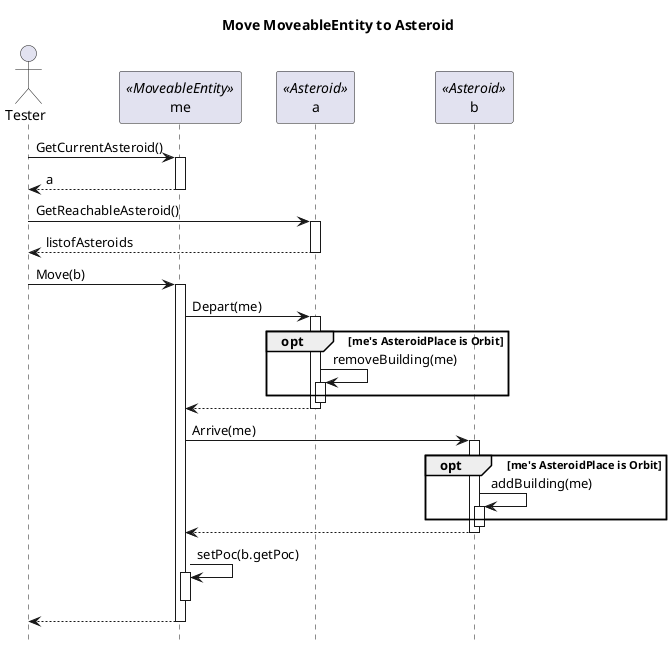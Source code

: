 @startuml
hide footbox
title Move MoveableEntity to Asteroid


actor Tester as Tester


participant me as me <<MoveableEntity>>

participant a as a <<Asteroid>>
participant b as b <<Asteroid>>

Tester -> me ++ : GetCurrentAsteroid()
me --> Tester: a
deactivate me

Tester -> a : GetReachableAsteroid()
activate a

a --> Tester : listofAsteroids
deactivate a

Tester -> me : Move(b)
activate me

me -> a ++: Depart(me)

opt me's AsteroidPlace is Orbit

a -> a : removeBuilding(me)
activate a

end
deactivate a

a --> me
deactivate a

me -> b ++ : Arrive(me)

opt me's AsteroidPlace is Orbit

b -> b : addBuilding(me)
activate b

end
deactivate b

b --> me
deactivate b

me -> me :setPoc(b.getPoc)
activate me
deactivate me

me --> Tester
deactivate me

@enduml